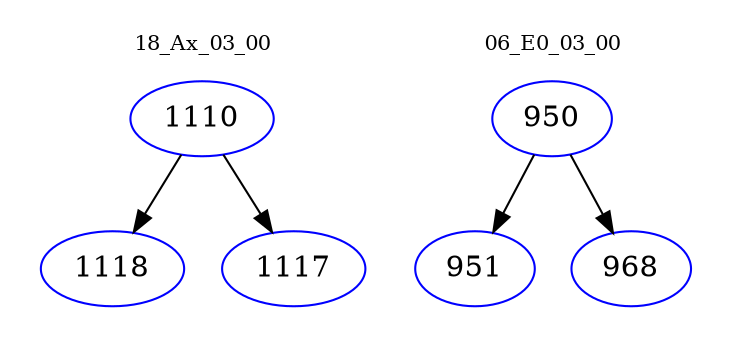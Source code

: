digraph{
subgraph cluster_0 {
color = white
label = "18_Ax_03_00";
fontsize=10;
T0_1110 [label="1110", color="blue"]
T0_1110 -> T0_1118 [color="black"]
T0_1118 [label="1118", color="blue"]
T0_1110 -> T0_1117 [color="black"]
T0_1117 [label="1117", color="blue"]
}
subgraph cluster_1 {
color = white
label = "06_E0_03_00";
fontsize=10;
T1_950 [label="950", color="blue"]
T1_950 -> T1_951 [color="black"]
T1_951 [label="951", color="blue"]
T1_950 -> T1_968 [color="black"]
T1_968 [label="968", color="blue"]
}
}
